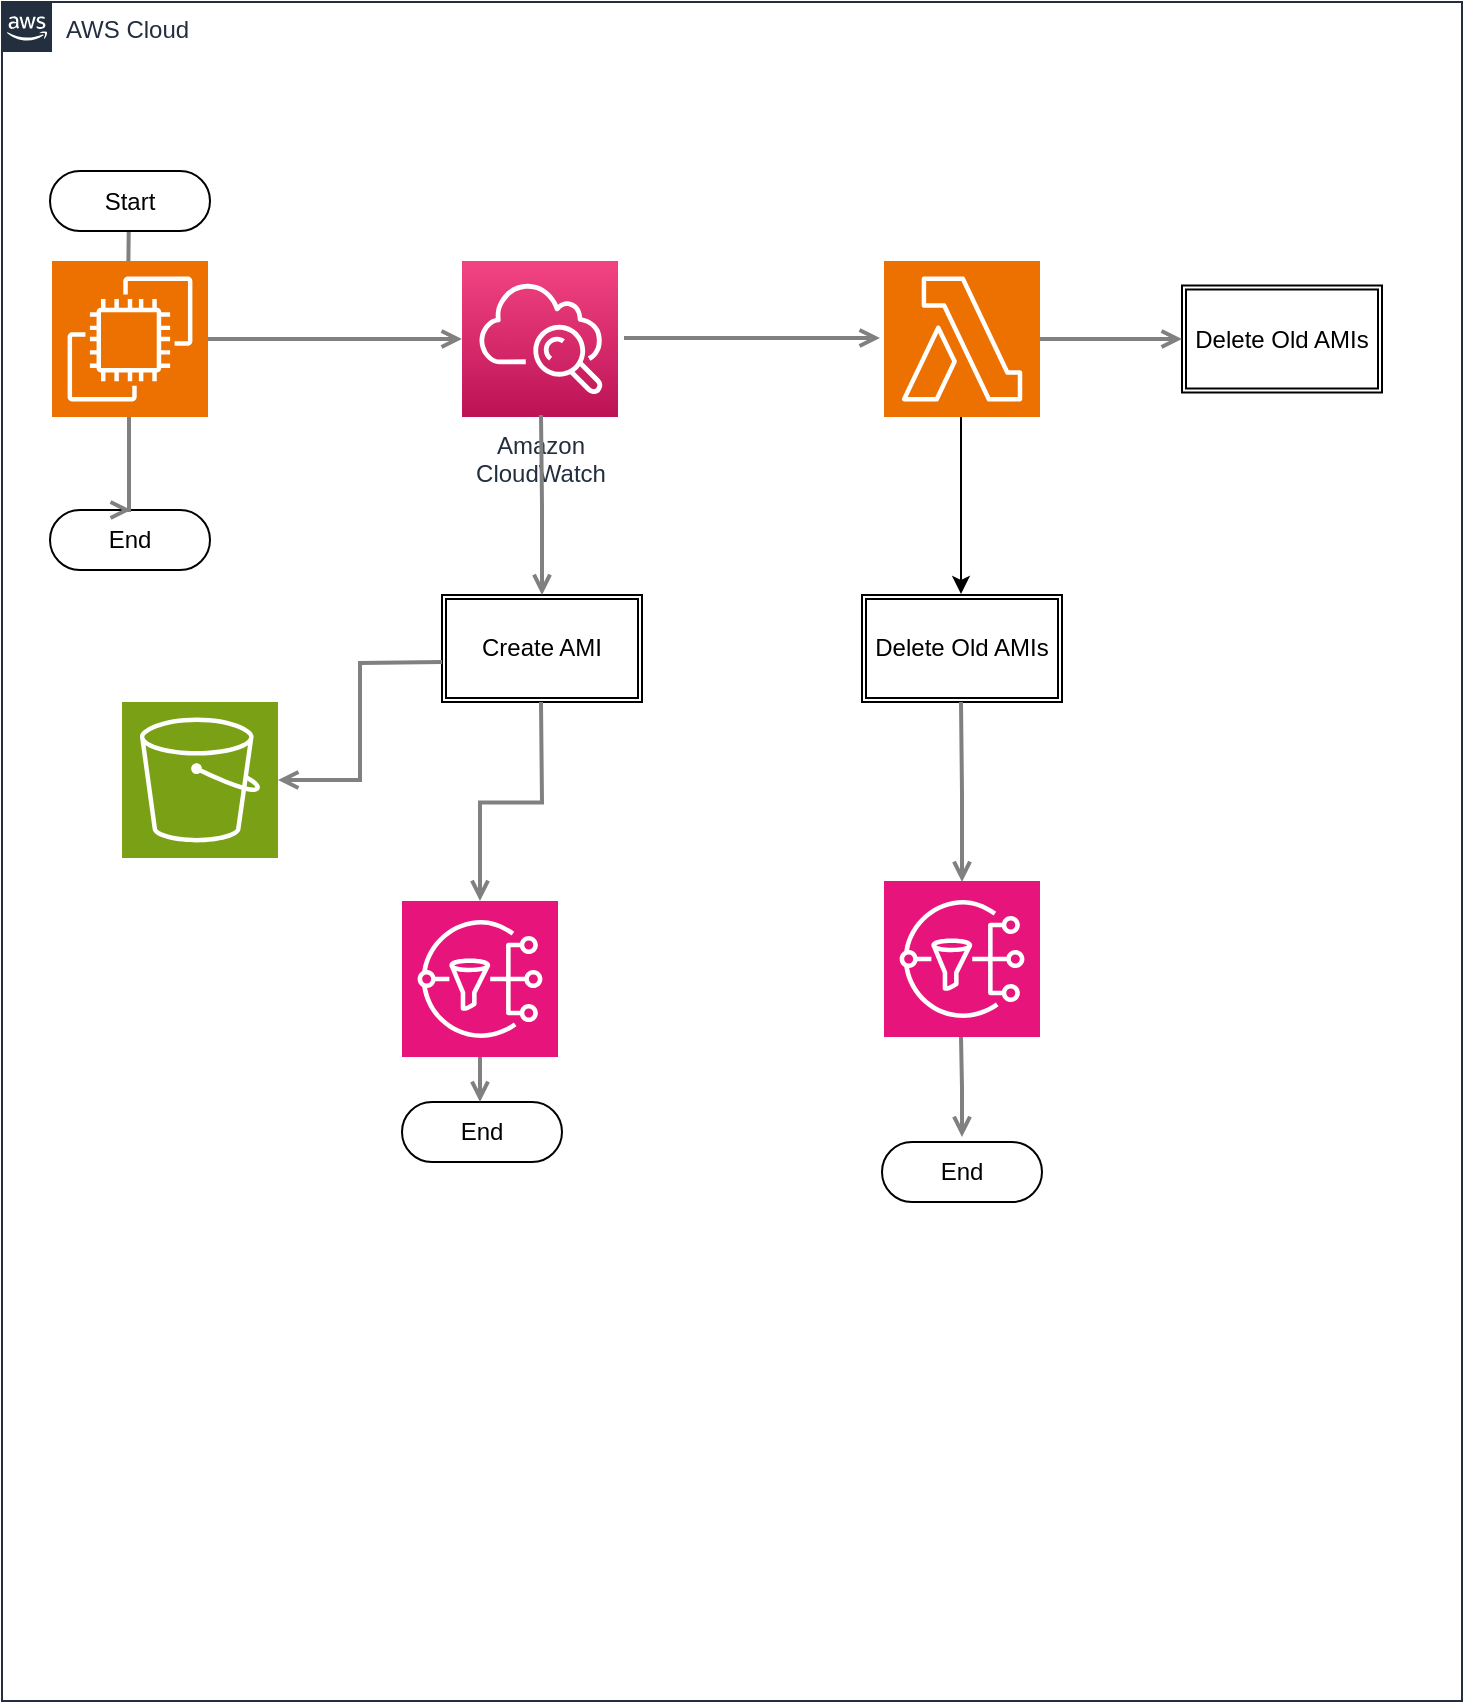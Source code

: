 <mxfile version="21.8.1" type="github">
  <diagram id="Ht1M8jgEwFfnCIfOTk4-" name="Page-1">
    <mxGraphModel dx="1034" dy="1297" grid="1" gridSize="10" guides="1" tooltips="1" connect="1" arrows="1" fold="1" page="1" pageScale="1" pageWidth="1169" pageHeight="827" math="0" shadow="0">
      <root>
        <mxCell id="0" />
        <mxCell id="1" parent="0" />
        <mxCell id="UEzPUAAOIrF-is8g5C7q-195" style="edgeStyle=orthogonalEdgeStyle;rounded=0;orthogonalLoop=1;jettySize=auto;html=1;startArrow=none;startFill=0;endArrow=open;endFill=0;strokeColor=#808080;strokeWidth=2;" parent="1" edge="1">
          <mxGeometry relative="1" as="geometry">
            <mxPoint x="323.993" y="-710.5" as="sourcePoint" />
            <mxPoint x="283" y="-660" as="targetPoint" />
          </mxGeometry>
        </mxCell>
        <mxCell id="UEzPUAAOIrF-is8g5C7q-175" value="AWS Cloud" style="points=[[0,0],[0.25,0],[0.5,0],[0.75,0],[1,0],[1,0.25],[1,0.5],[1,0.75],[1,1],[0.75,1],[0.5,1],[0.25,1],[0,1],[0,0.75],[0,0.5],[0,0.25]];outlineConnect=0;gradientColor=none;html=1;whiteSpace=wrap;fontSize=12;fontStyle=0;shape=mxgraph.aws4.group;grIcon=mxgraph.aws4.group_aws_cloud_alt;strokeColor=#232F3E;fillColor=none;verticalAlign=top;align=left;spacingLeft=30;fontColor=#232F3E;dashed=0;labelBackgroundColor=#ffffff;container=1;pointerEvents=0;collapsible=0;recursiveResize=0;" parent="1" vertex="1">
          <mxGeometry x="220" y="-810" width="730" height="849.5" as="geometry" />
        </mxCell>
        <mxCell id="AnWLZBhhygpQijmrJ5Sg-3" value="" style="sketch=0;points=[[0,0,0],[0.25,0,0],[0.5,0,0],[0.75,0,0],[1,0,0],[0,1,0],[0.25,1,0],[0.5,1,0],[0.75,1,0],[1,1,0],[0,0.25,0],[0,0.5,0],[0,0.75,0],[1,0.25,0],[1,0.5,0],[1,0.75,0]];outlineConnect=0;fontColor=#232F3E;fillColor=#ED7100;strokeColor=#ffffff;dashed=0;verticalLabelPosition=bottom;verticalAlign=top;align=center;html=1;fontSize=12;fontStyle=0;aspect=fixed;shape=mxgraph.aws4.resourceIcon;resIcon=mxgraph.aws4.ec2;" vertex="1" parent="UEzPUAAOIrF-is8g5C7q-175">
          <mxGeometry x="25" y="129.5" width="78" height="78" as="geometry" />
        </mxCell>
        <mxCell id="AnWLZBhhygpQijmrJ5Sg-5" value="End&lt;br&gt;" style="html=1;dashed=0;whiteSpace=wrap;shape=mxgraph.dfd.start" vertex="1" parent="UEzPUAAOIrF-is8g5C7q-175">
          <mxGeometry x="24" y="254" width="80" height="30" as="geometry" />
        </mxCell>
        <mxCell id="AnWLZBhhygpQijmrJ5Sg-8" style="edgeStyle=orthogonalEdgeStyle;rounded=0;orthogonalLoop=1;jettySize=auto;html=1;startArrow=none;startFill=0;endArrow=open;endFill=0;strokeColor=#808080;strokeWidth=2;entryX=0.5;entryY=1;entryDx=0;entryDy=0;entryPerimeter=0;exitX=0.5;exitY=0.5;exitDx=0;exitDy=-15;exitPerimeter=0;" edge="1" parent="UEzPUAAOIrF-is8g5C7q-175">
          <mxGeometry relative="1" as="geometry">
            <mxPoint x="63.5" y="207.5" as="sourcePoint" />
            <mxPoint x="64.5" y="254" as="targetPoint" />
            <Array as="points">
              <mxPoint x="63.5" y="254" />
            </Array>
          </mxGeometry>
        </mxCell>
        <mxCell id="AnWLZBhhygpQijmrJ5Sg-10" value="Amazon&lt;br&gt;CloudWatch&lt;br&gt;" style="outlineConnect=0;fontColor=#232F3E;gradientColor=#F34482;gradientDirection=north;fillColor=#BC1356;strokeColor=#ffffff;dashed=0;verticalLabelPosition=bottom;verticalAlign=top;align=center;html=1;fontSize=12;fontStyle=0;aspect=fixed;shape=mxgraph.aws4.resourceIcon;resIcon=mxgraph.aws4.cloudwatch;labelBackgroundColor=#ffffff;" vertex="1" parent="UEzPUAAOIrF-is8g5C7q-175">
          <mxGeometry x="230.0" y="129.5" width="78" height="78" as="geometry" />
        </mxCell>
        <mxCell id="AnWLZBhhygpQijmrJ5Sg-15" style="edgeStyle=orthogonalEdgeStyle;rounded=0;orthogonalLoop=1;jettySize=auto;html=1;startArrow=none;startFill=0;endArrow=open;endFill=0;strokeColor=#808080;strokeWidth=2;" edge="1" parent="UEzPUAAOIrF-is8g5C7q-175">
          <mxGeometry relative="1" as="geometry">
            <mxPoint x="311" y="168" as="sourcePoint" />
            <mxPoint x="439" y="168" as="targetPoint" />
          </mxGeometry>
        </mxCell>
        <mxCell id="AnWLZBhhygpQijmrJ5Sg-16" value="" style="sketch=0;points=[[0,0,0],[0.25,0,0],[0.5,0,0],[0.75,0,0],[1,0,0],[0,1,0],[0.25,1,0],[0.5,1,0],[0.75,1,0],[1,1,0],[0,0.25,0],[0,0.5,0],[0,0.75,0],[1,0.25,0],[1,0.5,0],[1,0.75,0]];outlineConnect=0;fontColor=#232F3E;fillColor=#ED7100;strokeColor=#ffffff;dashed=0;verticalLabelPosition=bottom;verticalAlign=top;align=center;html=1;fontSize=12;fontStyle=0;aspect=fixed;shape=mxgraph.aws4.resourceIcon;resIcon=mxgraph.aws4.lambda;" vertex="1" parent="UEzPUAAOIrF-is8g5C7q-175">
          <mxGeometry x="441" y="129.5" width="78" height="78" as="geometry" />
        </mxCell>
        <mxCell id="AnWLZBhhygpQijmrJ5Sg-17" value="Create AMI" style="shape=ext;double=1;rounded=0;whiteSpace=wrap;html=1;" vertex="1" parent="UEzPUAAOIrF-is8g5C7q-175">
          <mxGeometry x="220" y="296.5" width="100" height="53.5" as="geometry" />
        </mxCell>
        <mxCell id="AnWLZBhhygpQijmrJ5Sg-20" value="Delete Old AMIs" style="shape=ext;double=1;rounded=0;whiteSpace=wrap;html=1;" vertex="1" parent="UEzPUAAOIrF-is8g5C7q-175">
          <mxGeometry x="430" y="296.5" width="100" height="53.5" as="geometry" />
        </mxCell>
        <mxCell id="AnWLZBhhygpQijmrJ5Sg-21" value="" style="edgeStyle=orthogonalEdgeStyle;rounded=0;orthogonalLoop=1;jettySize=auto;html=1;" edge="1" parent="UEzPUAAOIrF-is8g5C7q-175">
          <mxGeometry relative="1" as="geometry">
            <mxPoint x="479.5" y="207.5" as="sourcePoint" />
            <mxPoint x="479.5" y="296" as="targetPoint" />
          </mxGeometry>
        </mxCell>
        <mxCell id="AnWLZBhhygpQijmrJ5Sg-24" value="End&lt;br&gt;" style="html=1;dashed=0;whiteSpace=wrap;shape=mxgraph.dfd.start" vertex="1" parent="UEzPUAAOIrF-is8g5C7q-175">
          <mxGeometry x="200" y="550" width="80" height="30" as="geometry" />
        </mxCell>
        <mxCell id="AnWLZBhhygpQijmrJ5Sg-30" style="edgeStyle=orthogonalEdgeStyle;rounded=0;orthogonalLoop=1;jettySize=auto;html=1;startArrow=none;startFill=0;endArrow=open;endFill=0;strokeColor=#808080;strokeWidth=2;entryX=0.5;entryY=0;entryDx=0;entryDy=0;exitX=0.5;exitY=0.5;exitDx=0;exitDy=-15;exitPerimeter=0;" edge="1" parent="UEzPUAAOIrF-is8g5C7q-175">
          <mxGeometry relative="1" as="geometry">
            <mxPoint x="269.5" y="206.5" as="sourcePoint" />
            <mxPoint x="270" y="296.5" as="targetPoint" />
            <Array as="points" />
          </mxGeometry>
        </mxCell>
        <mxCell id="AnWLZBhhygpQijmrJ5Sg-26" style="edgeStyle=orthogonalEdgeStyle;rounded=0;orthogonalLoop=1;jettySize=auto;html=1;startArrow=none;startFill=0;endArrow=open;endFill=0;strokeColor=#808080;strokeWidth=2;entryX=0.5;entryY=0;entryDx=0;entryDy=0;exitX=0.5;exitY=0.5;exitDx=0;exitDy=-15;exitPerimeter=0;entryPerimeter=0;" edge="1" parent="UEzPUAAOIrF-is8g5C7q-175" target="AnWLZBhhygpQijmrJ5Sg-42">
          <mxGeometry relative="1" as="geometry">
            <mxPoint x="269.5" y="350" as="sourcePoint" />
            <mxPoint x="270" y="439.5" as="targetPoint" />
            <Array as="points" />
          </mxGeometry>
        </mxCell>
        <mxCell id="AnWLZBhhygpQijmrJ5Sg-27" style="edgeStyle=orthogonalEdgeStyle;rounded=0;orthogonalLoop=1;jettySize=auto;html=1;startArrow=none;startFill=0;endArrow=open;endFill=0;strokeColor=#808080;strokeWidth=2;exitX=0.5;exitY=0.5;exitDx=0;exitDy=-15;exitPerimeter=0;" edge="1" parent="UEzPUAAOIrF-is8g5C7q-175" source="AnWLZBhhygpQijmrJ5Sg-42">
          <mxGeometry relative="1" as="geometry">
            <mxPoint x="238.5" y="500" as="sourcePoint" />
            <mxPoint x="239" y="550" as="targetPoint" />
            <Array as="points" />
          </mxGeometry>
        </mxCell>
        <mxCell id="AnWLZBhhygpQijmrJ5Sg-33" value="End&lt;br&gt;" style="html=1;dashed=0;whiteSpace=wrap;shape=mxgraph.dfd.start" vertex="1" parent="UEzPUAAOIrF-is8g5C7q-175">
          <mxGeometry x="440" y="570" width="80" height="30" as="geometry" />
        </mxCell>
        <mxCell id="AnWLZBhhygpQijmrJ5Sg-34" style="edgeStyle=orthogonalEdgeStyle;rounded=0;orthogonalLoop=1;jettySize=auto;html=1;startArrow=none;startFill=0;endArrow=open;endFill=0;strokeColor=#808080;strokeWidth=2;entryX=0.5;entryY=0;entryDx=0;entryDy=0;exitX=0.5;exitY=0.5;exitDx=0;exitDy=-15;exitPerimeter=0;" edge="1" parent="UEzPUAAOIrF-is8g5C7q-175">
          <mxGeometry relative="1" as="geometry">
            <mxPoint x="479.5" y="350" as="sourcePoint" />
            <mxPoint x="480" y="440" as="targetPoint" />
            <Array as="points" />
          </mxGeometry>
        </mxCell>
        <mxCell id="AnWLZBhhygpQijmrJ5Sg-35" style="edgeStyle=orthogonalEdgeStyle;rounded=0;orthogonalLoop=1;jettySize=auto;html=1;startArrow=none;startFill=0;endArrow=open;endFill=0;strokeColor=#808080;strokeWidth=2;exitX=0.5;exitY=0.5;exitDx=0;exitDy=-15;exitPerimeter=0;" edge="1" parent="UEzPUAAOIrF-is8g5C7q-175">
          <mxGeometry relative="1" as="geometry">
            <mxPoint x="479.5" y="517.5" as="sourcePoint" />
            <mxPoint x="480" y="567.5" as="targetPoint" />
            <Array as="points" />
          </mxGeometry>
        </mxCell>
        <mxCell id="AnWLZBhhygpQijmrJ5Sg-37" value="Delete Old AMIs" style="shape=ext;double=1;rounded=0;whiteSpace=wrap;html=1;" vertex="1" parent="UEzPUAAOIrF-is8g5C7q-175">
          <mxGeometry x="590" y="141.75" width="100" height="53.5" as="geometry" />
        </mxCell>
        <mxCell id="AnWLZBhhygpQijmrJ5Sg-38" style="edgeStyle=orthogonalEdgeStyle;rounded=0;orthogonalLoop=1;jettySize=auto;html=1;startArrow=none;startFill=0;endArrow=open;endFill=0;strokeColor=#808080;strokeWidth=2;entryX=0;entryY=0.5;entryDx=0;entryDy=0;exitX=1;exitY=0.5;exitDx=0;exitDy=0;exitPerimeter=0;" edge="1" parent="UEzPUAAOIrF-is8g5C7q-175" source="AnWLZBhhygpQijmrJ5Sg-16" target="AnWLZBhhygpQijmrJ5Sg-37">
          <mxGeometry relative="1" as="geometry">
            <mxPoint x="520.5" y="254" as="sourcePoint" />
            <mxPoint x="520" y="164" as="targetPoint" />
            <Array as="points" />
          </mxGeometry>
        </mxCell>
        <mxCell id="UEzPUAAOIrF-is8g5C7q-196" style="edgeStyle=orthogonalEdgeStyle;rounded=0;orthogonalLoop=1;jettySize=auto;html=1;startArrow=none;startFill=0;endArrow=open;endFill=0;strokeColor=#808080;strokeWidth=2;exitX=1;exitY=0.5;exitDx=0;exitDy=0;exitPerimeter=0;" parent="UEzPUAAOIrF-is8g5C7q-175" source="AnWLZBhhygpQijmrJ5Sg-3" target="AnWLZBhhygpQijmrJ5Sg-10" edge="1">
          <mxGeometry relative="1" as="geometry">
            <mxPoint x="102" y="189" as="sourcePoint" />
          </mxGeometry>
        </mxCell>
        <mxCell id="AnWLZBhhygpQijmrJ5Sg-39" value="" style="sketch=0;points=[[0,0,0],[0.25,0,0],[0.5,0,0],[0.75,0,0],[1,0,0],[0,1,0],[0.25,1,0],[0.5,1,0],[0.75,1,0],[1,1,0],[0,0.25,0],[0,0.5,0],[0,0.75,0],[1,0.25,0],[1,0.5,0],[1,0.75,0]];outlineConnect=0;fontColor=#232F3E;fillColor=#7AA116;strokeColor=#ffffff;dashed=0;verticalLabelPosition=bottom;verticalAlign=top;align=center;html=1;fontSize=12;fontStyle=0;aspect=fixed;shape=mxgraph.aws4.resourceIcon;resIcon=mxgraph.aws4.s3;" vertex="1" parent="UEzPUAAOIrF-is8g5C7q-175">
          <mxGeometry x="60" y="350" width="78" height="78" as="geometry" />
        </mxCell>
        <mxCell id="AnWLZBhhygpQijmrJ5Sg-40" style="edgeStyle=orthogonalEdgeStyle;rounded=0;orthogonalLoop=1;jettySize=auto;html=1;startArrow=none;startFill=0;endArrow=open;endFill=0;strokeColor=#808080;strokeWidth=2;exitX=0.5;exitY=0.5;exitDx=0;exitDy=-15;exitPerimeter=0;entryX=1;entryY=0.5;entryDx=0;entryDy=0;entryPerimeter=0;" edge="1" parent="UEzPUAAOIrF-is8g5C7q-175" target="AnWLZBhhygpQijmrJ5Sg-39">
          <mxGeometry relative="1" as="geometry">
            <mxPoint x="220" y="330" as="sourcePoint" />
            <mxPoint x="220.5" y="380" as="targetPoint" />
            <Array as="points" />
          </mxGeometry>
        </mxCell>
        <mxCell id="AnWLZBhhygpQijmrJ5Sg-43" value="" style="sketch=0;points=[[0,0,0],[0.25,0,0],[0.5,0,0],[0.75,0,0],[1,0,0],[0,1,0],[0.25,1,0],[0.5,1,0],[0.75,1,0],[1,1,0],[0,0.25,0],[0,0.5,0],[0,0.75,0],[1,0.25,0],[1,0.5,0],[1,0.75,0]];outlineConnect=0;fontColor=#232F3E;fillColor=#E7157B;strokeColor=#ffffff;dashed=0;verticalLabelPosition=bottom;verticalAlign=top;align=center;html=1;fontSize=12;fontStyle=0;aspect=fixed;shape=mxgraph.aws4.resourceIcon;resIcon=mxgraph.aws4.sns;" vertex="1" parent="UEzPUAAOIrF-is8g5C7q-175">
          <mxGeometry x="441" y="439.5" width="78" height="78" as="geometry" />
        </mxCell>
        <mxCell id="AnWLZBhhygpQijmrJ5Sg-42" value="" style="sketch=0;points=[[0,0,0],[0.25,0,0],[0.5,0,0],[0.75,0,0],[1,0,0],[0,1,0],[0.25,1,0],[0.5,1,0],[0.75,1,0],[1,1,0],[0,0.25,0],[0,0.5,0],[0,0.75,0],[1,0.25,0],[1,0.5,0],[1,0.75,0]];outlineConnect=0;fontColor=#232F3E;fillColor=#E7157B;strokeColor=#ffffff;dashed=0;verticalLabelPosition=bottom;verticalAlign=top;align=center;html=1;fontSize=12;fontStyle=0;aspect=fixed;shape=mxgraph.aws4.resourceIcon;resIcon=mxgraph.aws4.sns;" vertex="1" parent="UEzPUAAOIrF-is8g5C7q-175">
          <mxGeometry x="200" y="449.5" width="78" height="78" as="geometry" />
        </mxCell>
        <mxCell id="AnWLZBhhygpQijmrJ5Sg-1" value="Start" style="html=1;dashed=0;whiteSpace=wrap;shape=mxgraph.dfd.start" vertex="1" parent="1">
          <mxGeometry x="244" y="-725.5" width="80" height="30" as="geometry" />
        </mxCell>
      </root>
    </mxGraphModel>
  </diagram>
</mxfile>
